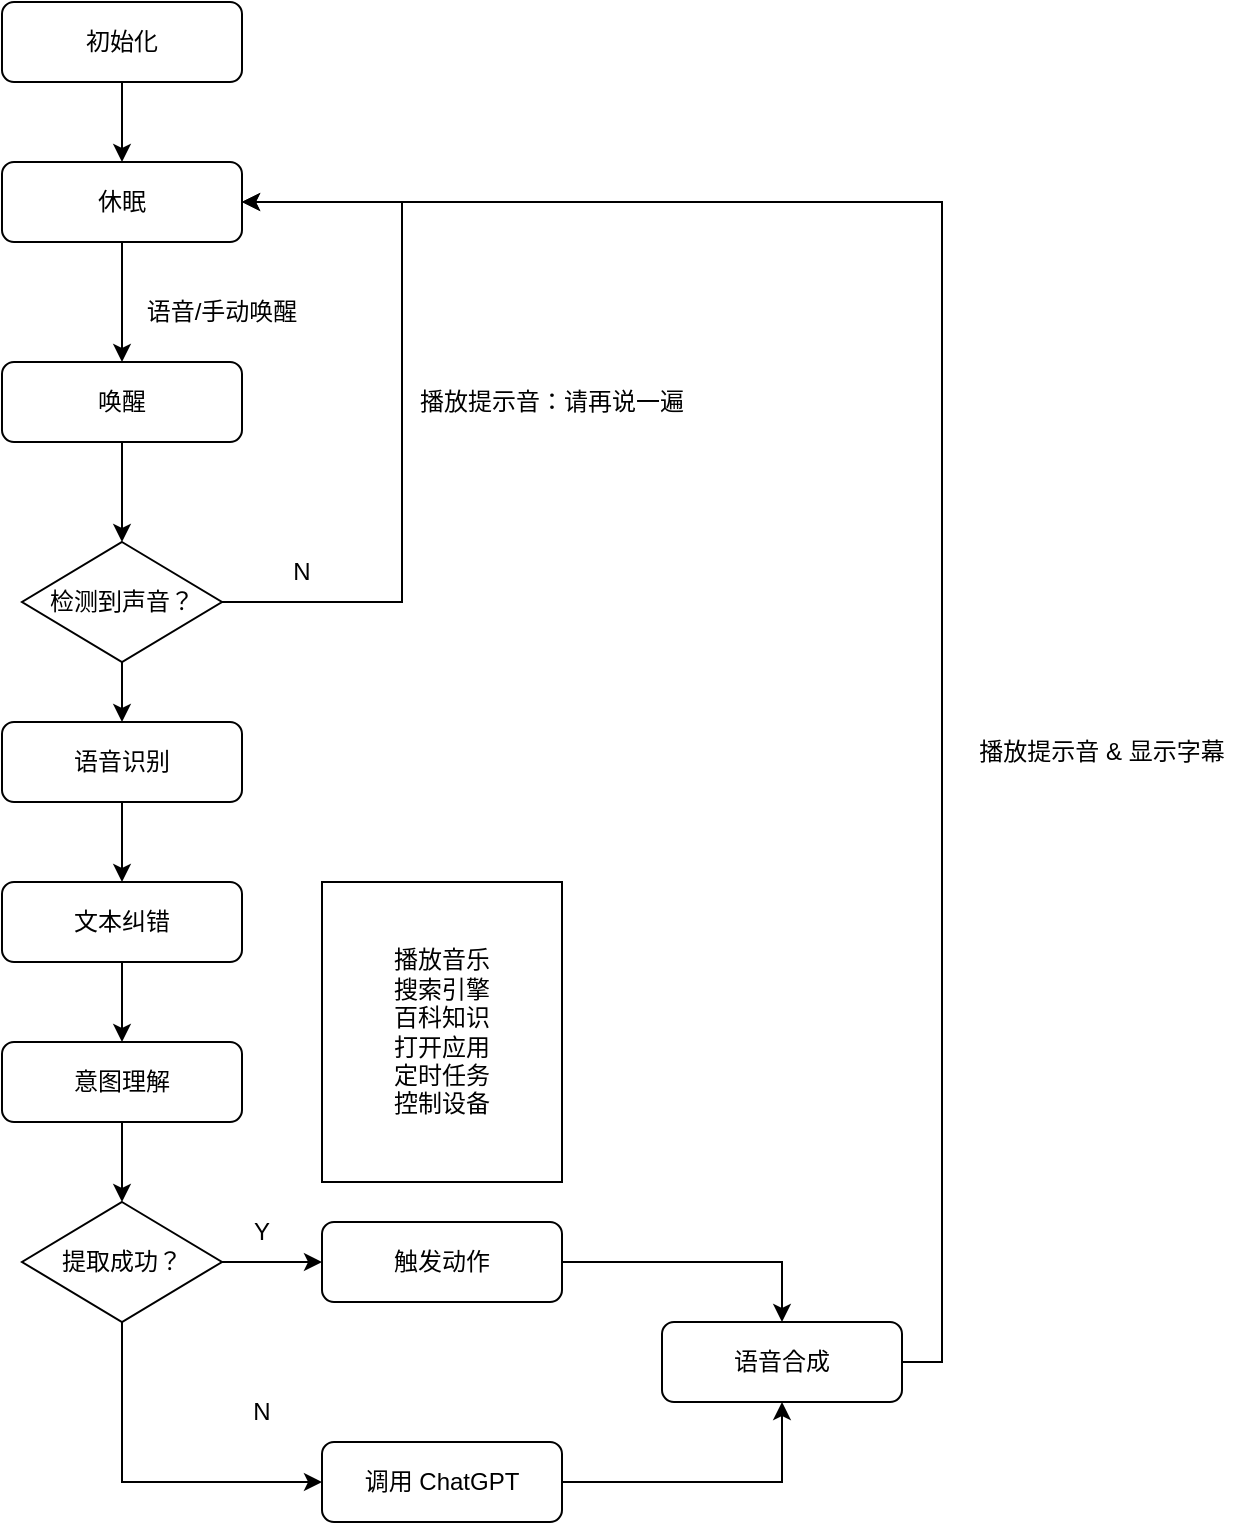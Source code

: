 <mxfile version="21.0.8" type="device"><diagram name="第 1 页" id="bpManmQtB7njqR6ya16G"><mxGraphModel dx="737" dy="428" grid="1" gridSize="10" guides="1" tooltips="1" connect="1" arrows="1" fold="1" page="1" pageScale="1" pageWidth="827" pageHeight="1169" math="0" shadow="0"><root><mxCell id="0"/><mxCell id="1" parent="0"/><mxCell id="GCeyaqrVX9oDsZMzle44-3" style="edgeStyle=orthogonalEdgeStyle;rounded=0;orthogonalLoop=1;jettySize=auto;html=1;exitX=0.5;exitY=1;exitDx=0;exitDy=0;entryX=0.5;entryY=0;entryDx=0;entryDy=0;" edge="1" parent="1" source="GCeyaqrVX9oDsZMzle44-1" target="GCeyaqrVX9oDsZMzle44-2"><mxGeometry relative="1" as="geometry"/></mxCell><mxCell id="GCeyaqrVX9oDsZMzle44-1" value="初始化" style="rounded=1;whiteSpace=wrap;html=1;" vertex="1" parent="1"><mxGeometry x="160" y="120" width="120" height="40" as="geometry"/></mxCell><mxCell id="GCeyaqrVX9oDsZMzle44-7" style="edgeStyle=orthogonalEdgeStyle;rounded=0;orthogonalLoop=1;jettySize=auto;html=1;exitX=0.5;exitY=1;exitDx=0;exitDy=0;entryX=0.5;entryY=0;entryDx=0;entryDy=0;" edge="1" parent="1" source="GCeyaqrVX9oDsZMzle44-2" target="GCeyaqrVX9oDsZMzle44-5"><mxGeometry relative="1" as="geometry"/></mxCell><mxCell id="GCeyaqrVX9oDsZMzle44-2" value="休眠" style="rounded=1;whiteSpace=wrap;html=1;" vertex="1" parent="1"><mxGeometry x="160" y="200" width="120" height="40" as="geometry"/></mxCell><mxCell id="GCeyaqrVX9oDsZMzle44-10" style="edgeStyle=orthogonalEdgeStyle;rounded=0;orthogonalLoop=1;jettySize=auto;html=1;exitX=1;exitY=0.5;exitDx=0;exitDy=0;exitPerimeter=0;entryX=1;entryY=0.5;entryDx=0;entryDy=0;" edge="1" parent="1" source="GCeyaqrVX9oDsZMzle44-4" target="GCeyaqrVX9oDsZMzle44-2"><mxGeometry relative="1" as="geometry"><Array as="points"><mxPoint x="360" y="420"/><mxPoint x="360" y="220"/></Array></mxGeometry></mxCell><mxCell id="GCeyaqrVX9oDsZMzle44-21" style="edgeStyle=orthogonalEdgeStyle;rounded=0;orthogonalLoop=1;jettySize=auto;html=1;exitX=0.5;exitY=1;exitDx=0;exitDy=0;exitPerimeter=0;entryX=0.5;entryY=0;entryDx=0;entryDy=0;" edge="1" parent="1" source="GCeyaqrVX9oDsZMzle44-4" target="GCeyaqrVX9oDsZMzle44-20"><mxGeometry relative="1" as="geometry"/></mxCell><mxCell id="GCeyaqrVX9oDsZMzle44-4" value="检测到声音？" style="strokeWidth=1;html=1;shape=mxgraph.flowchart.decision;whiteSpace=wrap;" vertex="1" parent="1"><mxGeometry x="170" y="390" width="100" height="60" as="geometry"/></mxCell><mxCell id="GCeyaqrVX9oDsZMzle44-9" style="edgeStyle=orthogonalEdgeStyle;rounded=0;orthogonalLoop=1;jettySize=auto;html=1;exitX=0.5;exitY=1;exitDx=0;exitDy=0;entryX=0.5;entryY=0;entryDx=0;entryDy=0;entryPerimeter=0;" edge="1" parent="1" source="GCeyaqrVX9oDsZMzle44-5" target="GCeyaqrVX9oDsZMzle44-4"><mxGeometry relative="1" as="geometry"/></mxCell><mxCell id="GCeyaqrVX9oDsZMzle44-5" value="唤醒" style="rounded=1;whiteSpace=wrap;html=1;" vertex="1" parent="1"><mxGeometry x="160" y="300" width="120" height="40" as="geometry"/></mxCell><mxCell id="GCeyaqrVX9oDsZMzle44-8" value="语音/手动唤醒" style="text;html=1;strokeColor=none;fillColor=none;align=center;verticalAlign=middle;whiteSpace=wrap;rounded=0;" vertex="1" parent="1"><mxGeometry x="210" y="260" width="120" height="30" as="geometry"/></mxCell><mxCell id="GCeyaqrVX9oDsZMzle44-11" value="播放提示音：请再说一遍" style="text;html=1;strokeColor=none;fillColor=none;align=center;verticalAlign=middle;whiteSpace=wrap;rounded=0;" vertex="1" parent="1"><mxGeometry x="350" y="305" width="170" height="30" as="geometry"/></mxCell><mxCell id="GCeyaqrVX9oDsZMzle44-12" value="N" style="text;html=1;strokeColor=none;fillColor=none;align=center;verticalAlign=middle;whiteSpace=wrap;rounded=0;" vertex="1" parent="1"><mxGeometry x="280" y="390" width="60" height="30" as="geometry"/></mxCell><mxCell id="GCeyaqrVX9oDsZMzle44-17" style="edgeStyle=orthogonalEdgeStyle;rounded=0;orthogonalLoop=1;jettySize=auto;html=1;exitX=0.5;exitY=1;exitDx=0;exitDy=0;entryX=0.5;entryY=0;entryDx=0;entryDy=0;" edge="1" parent="1" source="GCeyaqrVX9oDsZMzle44-14" target="GCeyaqrVX9oDsZMzle44-16"><mxGeometry relative="1" as="geometry"/></mxCell><mxCell id="GCeyaqrVX9oDsZMzle44-14" value="文本纠错" style="rounded=1;whiteSpace=wrap;html=1;" vertex="1" parent="1"><mxGeometry x="160" y="560" width="120" height="40" as="geometry"/></mxCell><mxCell id="GCeyaqrVX9oDsZMzle44-19" style="edgeStyle=orthogonalEdgeStyle;rounded=0;orthogonalLoop=1;jettySize=auto;html=1;exitX=0.5;exitY=1;exitDx=0;exitDy=0;entryX=0.5;entryY=0;entryDx=0;entryDy=0;entryPerimeter=0;" edge="1" parent="1" source="GCeyaqrVX9oDsZMzle44-16" target="GCeyaqrVX9oDsZMzle44-18"><mxGeometry relative="1" as="geometry"/></mxCell><mxCell id="GCeyaqrVX9oDsZMzle44-16" value="意图理解" style="rounded=1;whiteSpace=wrap;html=1;" vertex="1" parent="1"><mxGeometry x="160" y="640" width="120" height="40" as="geometry"/></mxCell><mxCell id="GCeyaqrVX9oDsZMzle44-25" style="edgeStyle=orthogonalEdgeStyle;rounded=0;orthogonalLoop=1;jettySize=auto;html=1;exitX=1;exitY=0.5;exitDx=0;exitDy=0;exitPerimeter=0;" edge="1" parent="1" source="GCeyaqrVX9oDsZMzle44-18" target="GCeyaqrVX9oDsZMzle44-24"><mxGeometry relative="1" as="geometry"/></mxCell><mxCell id="GCeyaqrVX9oDsZMzle44-28" style="edgeStyle=orthogonalEdgeStyle;rounded=0;orthogonalLoop=1;jettySize=auto;html=1;exitX=0.5;exitY=1;exitDx=0;exitDy=0;exitPerimeter=0;entryX=0;entryY=0.5;entryDx=0;entryDy=0;" edge="1" parent="1" source="GCeyaqrVX9oDsZMzle44-18" target="GCeyaqrVX9oDsZMzle44-27"><mxGeometry relative="1" as="geometry"/></mxCell><mxCell id="GCeyaqrVX9oDsZMzle44-18" value="提取成功？" style="strokeWidth=1;html=1;shape=mxgraph.flowchart.decision;whiteSpace=wrap;" vertex="1" parent="1"><mxGeometry x="170" y="720" width="100" height="60" as="geometry"/></mxCell><mxCell id="GCeyaqrVX9oDsZMzle44-22" style="edgeStyle=orthogonalEdgeStyle;rounded=0;orthogonalLoop=1;jettySize=auto;html=1;exitX=0.5;exitY=1;exitDx=0;exitDy=0;" edge="1" parent="1" source="GCeyaqrVX9oDsZMzle44-20" target="GCeyaqrVX9oDsZMzle44-14"><mxGeometry relative="1" as="geometry"/></mxCell><mxCell id="GCeyaqrVX9oDsZMzle44-20" value="语音识别" style="rounded=1;whiteSpace=wrap;html=1;" vertex="1" parent="1"><mxGeometry x="160" y="480" width="120" height="40" as="geometry"/></mxCell><mxCell id="GCeyaqrVX9oDsZMzle44-34" style="edgeStyle=orthogonalEdgeStyle;rounded=0;orthogonalLoop=1;jettySize=auto;html=1;exitX=1;exitY=0.5;exitDx=0;exitDy=0;entryX=0.5;entryY=0;entryDx=0;entryDy=0;" edge="1" parent="1" source="GCeyaqrVX9oDsZMzle44-24" target="GCeyaqrVX9oDsZMzle44-31"><mxGeometry relative="1" as="geometry"/></mxCell><mxCell id="GCeyaqrVX9oDsZMzle44-24" value="触发动作" style="rounded=1;whiteSpace=wrap;html=1;" vertex="1" parent="1"><mxGeometry x="320" y="730" width="120" height="40" as="geometry"/></mxCell><mxCell id="GCeyaqrVX9oDsZMzle44-26" value="Y" style="text;html=1;strokeColor=none;fillColor=none;align=center;verticalAlign=middle;whiteSpace=wrap;rounded=0;" vertex="1" parent="1"><mxGeometry x="260" y="720" width="60" height="30" as="geometry"/></mxCell><mxCell id="GCeyaqrVX9oDsZMzle44-32" style="edgeStyle=orthogonalEdgeStyle;rounded=0;orthogonalLoop=1;jettySize=auto;html=1;exitX=1;exitY=0.5;exitDx=0;exitDy=0;entryX=0.5;entryY=1;entryDx=0;entryDy=0;" edge="1" parent="1" source="GCeyaqrVX9oDsZMzle44-27" target="GCeyaqrVX9oDsZMzle44-31"><mxGeometry relative="1" as="geometry"/></mxCell><mxCell id="GCeyaqrVX9oDsZMzle44-27" value="调用 ChatGPT" style="rounded=1;whiteSpace=wrap;html=1;" vertex="1" parent="1"><mxGeometry x="320" y="840" width="120" height="40" as="geometry"/></mxCell><mxCell id="GCeyaqrVX9oDsZMzle44-29" value="N" style="text;html=1;strokeColor=none;fillColor=none;align=center;verticalAlign=middle;whiteSpace=wrap;rounded=0;" vertex="1" parent="1"><mxGeometry x="260" y="810" width="60" height="30" as="geometry"/></mxCell><mxCell id="GCeyaqrVX9oDsZMzle44-35" style="edgeStyle=orthogonalEdgeStyle;rounded=0;orthogonalLoop=1;jettySize=auto;html=1;exitX=1;exitY=0.5;exitDx=0;exitDy=0;entryX=1;entryY=0.5;entryDx=0;entryDy=0;" edge="1" parent="1" source="GCeyaqrVX9oDsZMzle44-31" target="GCeyaqrVX9oDsZMzle44-2"><mxGeometry relative="1" as="geometry"/></mxCell><mxCell id="GCeyaqrVX9oDsZMzle44-31" value="语音合成" style="rounded=1;whiteSpace=wrap;html=1;" vertex="1" parent="1"><mxGeometry x="490" y="780" width="120" height="40" as="geometry"/></mxCell><mxCell id="GCeyaqrVX9oDsZMzle44-36" value="播放提示音 &amp;amp; 显示字幕" style="text;html=1;strokeColor=none;fillColor=none;align=center;verticalAlign=middle;whiteSpace=wrap;rounded=0;" vertex="1" parent="1"><mxGeometry x="640" y="480" width="140" height="30" as="geometry"/></mxCell><mxCell id="GCeyaqrVX9oDsZMzle44-40" value="播放音乐&lt;br&gt;搜索引擎&lt;br&gt;百科知识&lt;br&gt;打开应用&lt;br&gt;定时任务&lt;br&gt;控制设备" style="rounded=0;whiteSpace=wrap;html=1;" vertex="1" parent="1"><mxGeometry x="320" y="560" width="120" height="150" as="geometry"/></mxCell></root></mxGraphModel></diagram></mxfile>
